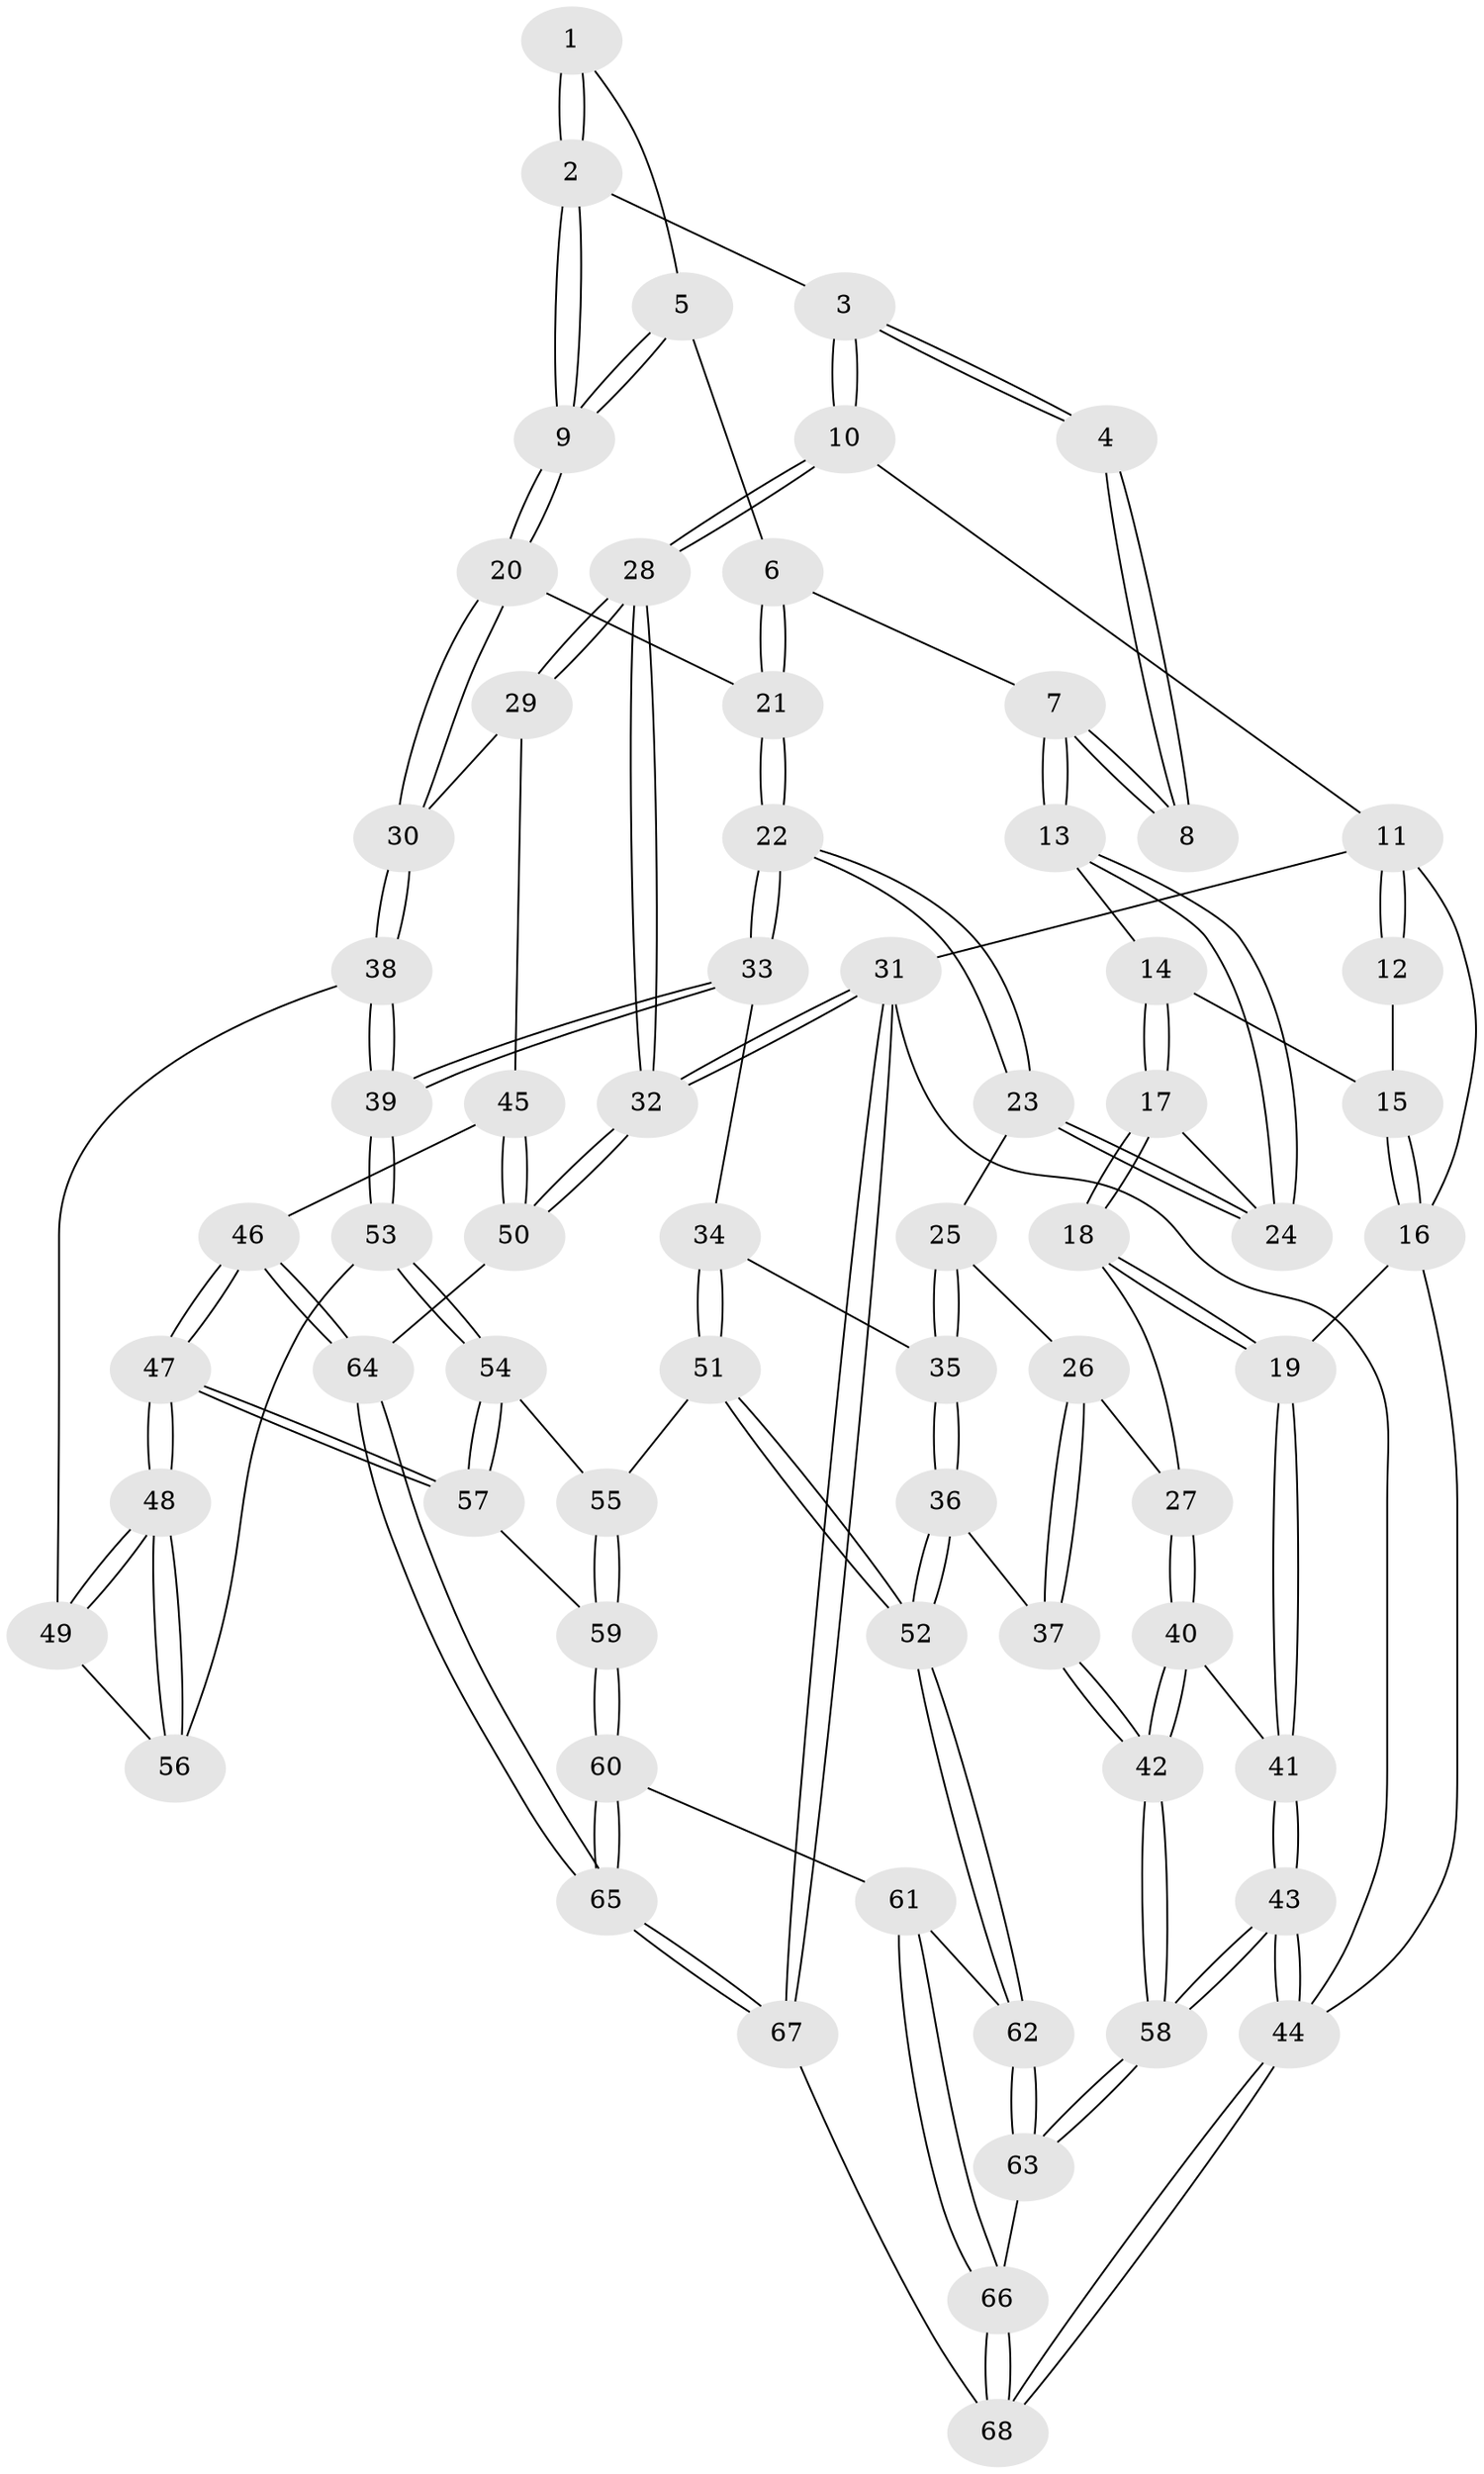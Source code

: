 // coarse degree distribution, {3: 0.125, 4: 0.525, 5: 0.225, 6: 0.125}
// Generated by graph-tools (version 1.1) at 2025/52/02/27/25 19:52:36]
// undirected, 68 vertices, 167 edges
graph export_dot {
graph [start="1"]
  node [color=gray90,style=filled];
  1 [pos="+0.6846614443980458+0.14336954013254546"];
  2 [pos="+0.9318098460960285+0.06304910960231803"];
  3 [pos="+1+0"];
  4 [pos="+0.5944513251955587+0.0860189841748533"];
  5 [pos="+0.683948273223534+0.15253639585899378"];
  6 [pos="+0.5952311633750292+0.26017686278081453"];
  7 [pos="+0.44502696411951276+0.18287564383433083"];
  8 [pos="+0.4850410300477705+0.050469200514215794"];
  9 [pos="+0.7421545888921449+0.3476871905622987"];
  10 [pos="+1+0"];
  11 [pos="+1+0"];
  12 [pos="+0.4469319477037851+0"];
  13 [pos="+0.4369997609346826+0.19166373616843654"];
  14 [pos="+0.06624638193326013+0"];
  15 [pos="+0+0"];
  16 [pos="+0+0"];
  17 [pos="+0.2452242520887213+0.2340293481404299"];
  18 [pos="+0.18417436480433488+0.33600198383816315"];
  19 [pos="+0+0.19935323772313535"];
  20 [pos="+0.7395257240940388+0.35590469167340627"];
  21 [pos="+0.6937044368375789+0.36541715439804806"];
  22 [pos="+0.5927070815633639+0.4568434284471052"];
  23 [pos="+0.4394895225662122+0.36236561831983966"];
  24 [pos="+0.42645321196722685+0.2046792517996639"];
  25 [pos="+0.3948570224842263+0.4052936830355175"];
  26 [pos="+0.3614490670424773+0.4200052145520259"];
  27 [pos="+0.19363356207327148+0.3909002357546324"];
  28 [pos="+1+0.3359235383396357"];
  29 [pos="+0.9379662305248799+0.4387655234811647"];
  30 [pos="+0.8509137208752431+0.43718975264712256"];
  31 [pos="+1+1"];
  32 [pos="+1+0.7680711457637376"];
  33 [pos="+0.5915093283251384+0.4671377077281542"];
  34 [pos="+0.5589819471950491+0.4866953264184504"];
  35 [pos="+0.4400043710322592+0.5386702873625987"];
  36 [pos="+0.37710141968313116+0.6341433235222428"];
  37 [pos="+0.3145852886809798+0.6282785996713258"];
  38 [pos="+0.8084450578607276+0.5273423760230384"];
  39 [pos="+0.6165529977350318+0.5399089581704389"];
  40 [pos="+0.15562172347784878+0.49139822127067895"];
  41 [pos="+0+0.49234119808728943"];
  42 [pos="+0.2302923237792387+0.6484576018036114"];
  43 [pos="+0+1"];
  44 [pos="+0+1"];
  45 [pos="+0.9378020531652218+0.4489510469697215"];
  46 [pos="+0.8260777133969401+0.7509295524751656"];
  47 [pos="+0.8238726666278965+0.7486419712520298"];
  48 [pos="+0.8154232190132205+0.7249732443321857"];
  49 [pos="+0.8008783497044286+0.5668073268597685"];
  50 [pos="+0.9553370142390225+0.7621305182724046"];
  51 [pos="+0.4478879534674423+0.6664854401128263"];
  52 [pos="+0.43066179871896637+0.6677927753779531"];
  53 [pos="+0.6201209846192838+0.5676131192721163"];
  54 [pos="+0.5928228890514752+0.628633560270072"];
  55 [pos="+0.5301820026875158+0.670456648032932"];
  56 [pos="+0.658218886136801+0.5849492951295232"];
  57 [pos="+0.6780323983788387+0.7263332591498747"];
  58 [pos="+0.1320300504982242+0.8255829455947583"];
  59 [pos="+0.5788165360716315+0.7910917099629302"];
  60 [pos="+0.5699648213099386+0.8263055116236135"];
  61 [pos="+0.5572839467737835+0.8296790265425072"];
  62 [pos="+0.43578905407956814+0.7382815009583695"];
  63 [pos="+0.4025608641750281+0.8415023269628951"];
  64 [pos="+0.8576112420733176+0.7879357915876547"];
  65 [pos="+0.7656153837857824+0.9986398218452384"];
  66 [pos="+0.45512274992719415+0.8971194692592946"];
  67 [pos="+0.7570349905682151+1"];
  68 [pos="+0.4462258692135428+1"];
  1 -- 2;
  1 -- 2;
  1 -- 5;
  2 -- 3;
  2 -- 9;
  2 -- 9;
  3 -- 4;
  3 -- 4;
  3 -- 10;
  3 -- 10;
  4 -- 8;
  4 -- 8;
  5 -- 6;
  5 -- 9;
  5 -- 9;
  6 -- 7;
  6 -- 21;
  6 -- 21;
  7 -- 8;
  7 -- 8;
  7 -- 13;
  7 -- 13;
  9 -- 20;
  9 -- 20;
  10 -- 11;
  10 -- 28;
  10 -- 28;
  11 -- 12;
  11 -- 12;
  11 -- 16;
  11 -- 31;
  12 -- 15;
  13 -- 14;
  13 -- 24;
  13 -- 24;
  14 -- 15;
  14 -- 17;
  14 -- 17;
  15 -- 16;
  15 -- 16;
  16 -- 19;
  16 -- 44;
  17 -- 18;
  17 -- 18;
  17 -- 24;
  18 -- 19;
  18 -- 19;
  18 -- 27;
  19 -- 41;
  19 -- 41;
  20 -- 21;
  20 -- 30;
  20 -- 30;
  21 -- 22;
  21 -- 22;
  22 -- 23;
  22 -- 23;
  22 -- 33;
  22 -- 33;
  23 -- 24;
  23 -- 24;
  23 -- 25;
  25 -- 26;
  25 -- 35;
  25 -- 35;
  26 -- 27;
  26 -- 37;
  26 -- 37;
  27 -- 40;
  27 -- 40;
  28 -- 29;
  28 -- 29;
  28 -- 32;
  28 -- 32;
  29 -- 30;
  29 -- 45;
  30 -- 38;
  30 -- 38;
  31 -- 32;
  31 -- 32;
  31 -- 67;
  31 -- 67;
  31 -- 44;
  32 -- 50;
  32 -- 50;
  33 -- 34;
  33 -- 39;
  33 -- 39;
  34 -- 35;
  34 -- 51;
  34 -- 51;
  35 -- 36;
  35 -- 36;
  36 -- 37;
  36 -- 52;
  36 -- 52;
  37 -- 42;
  37 -- 42;
  38 -- 39;
  38 -- 39;
  38 -- 49;
  39 -- 53;
  39 -- 53;
  40 -- 41;
  40 -- 42;
  40 -- 42;
  41 -- 43;
  41 -- 43;
  42 -- 58;
  42 -- 58;
  43 -- 44;
  43 -- 44;
  43 -- 58;
  43 -- 58;
  44 -- 68;
  44 -- 68;
  45 -- 46;
  45 -- 50;
  45 -- 50;
  46 -- 47;
  46 -- 47;
  46 -- 64;
  46 -- 64;
  47 -- 48;
  47 -- 48;
  47 -- 57;
  47 -- 57;
  48 -- 49;
  48 -- 49;
  48 -- 56;
  48 -- 56;
  49 -- 56;
  50 -- 64;
  51 -- 52;
  51 -- 52;
  51 -- 55;
  52 -- 62;
  52 -- 62;
  53 -- 54;
  53 -- 54;
  53 -- 56;
  54 -- 55;
  54 -- 57;
  54 -- 57;
  55 -- 59;
  55 -- 59;
  57 -- 59;
  58 -- 63;
  58 -- 63;
  59 -- 60;
  59 -- 60;
  60 -- 61;
  60 -- 65;
  60 -- 65;
  61 -- 62;
  61 -- 66;
  61 -- 66;
  62 -- 63;
  62 -- 63;
  63 -- 66;
  64 -- 65;
  64 -- 65;
  65 -- 67;
  65 -- 67;
  66 -- 68;
  66 -- 68;
  67 -- 68;
}
